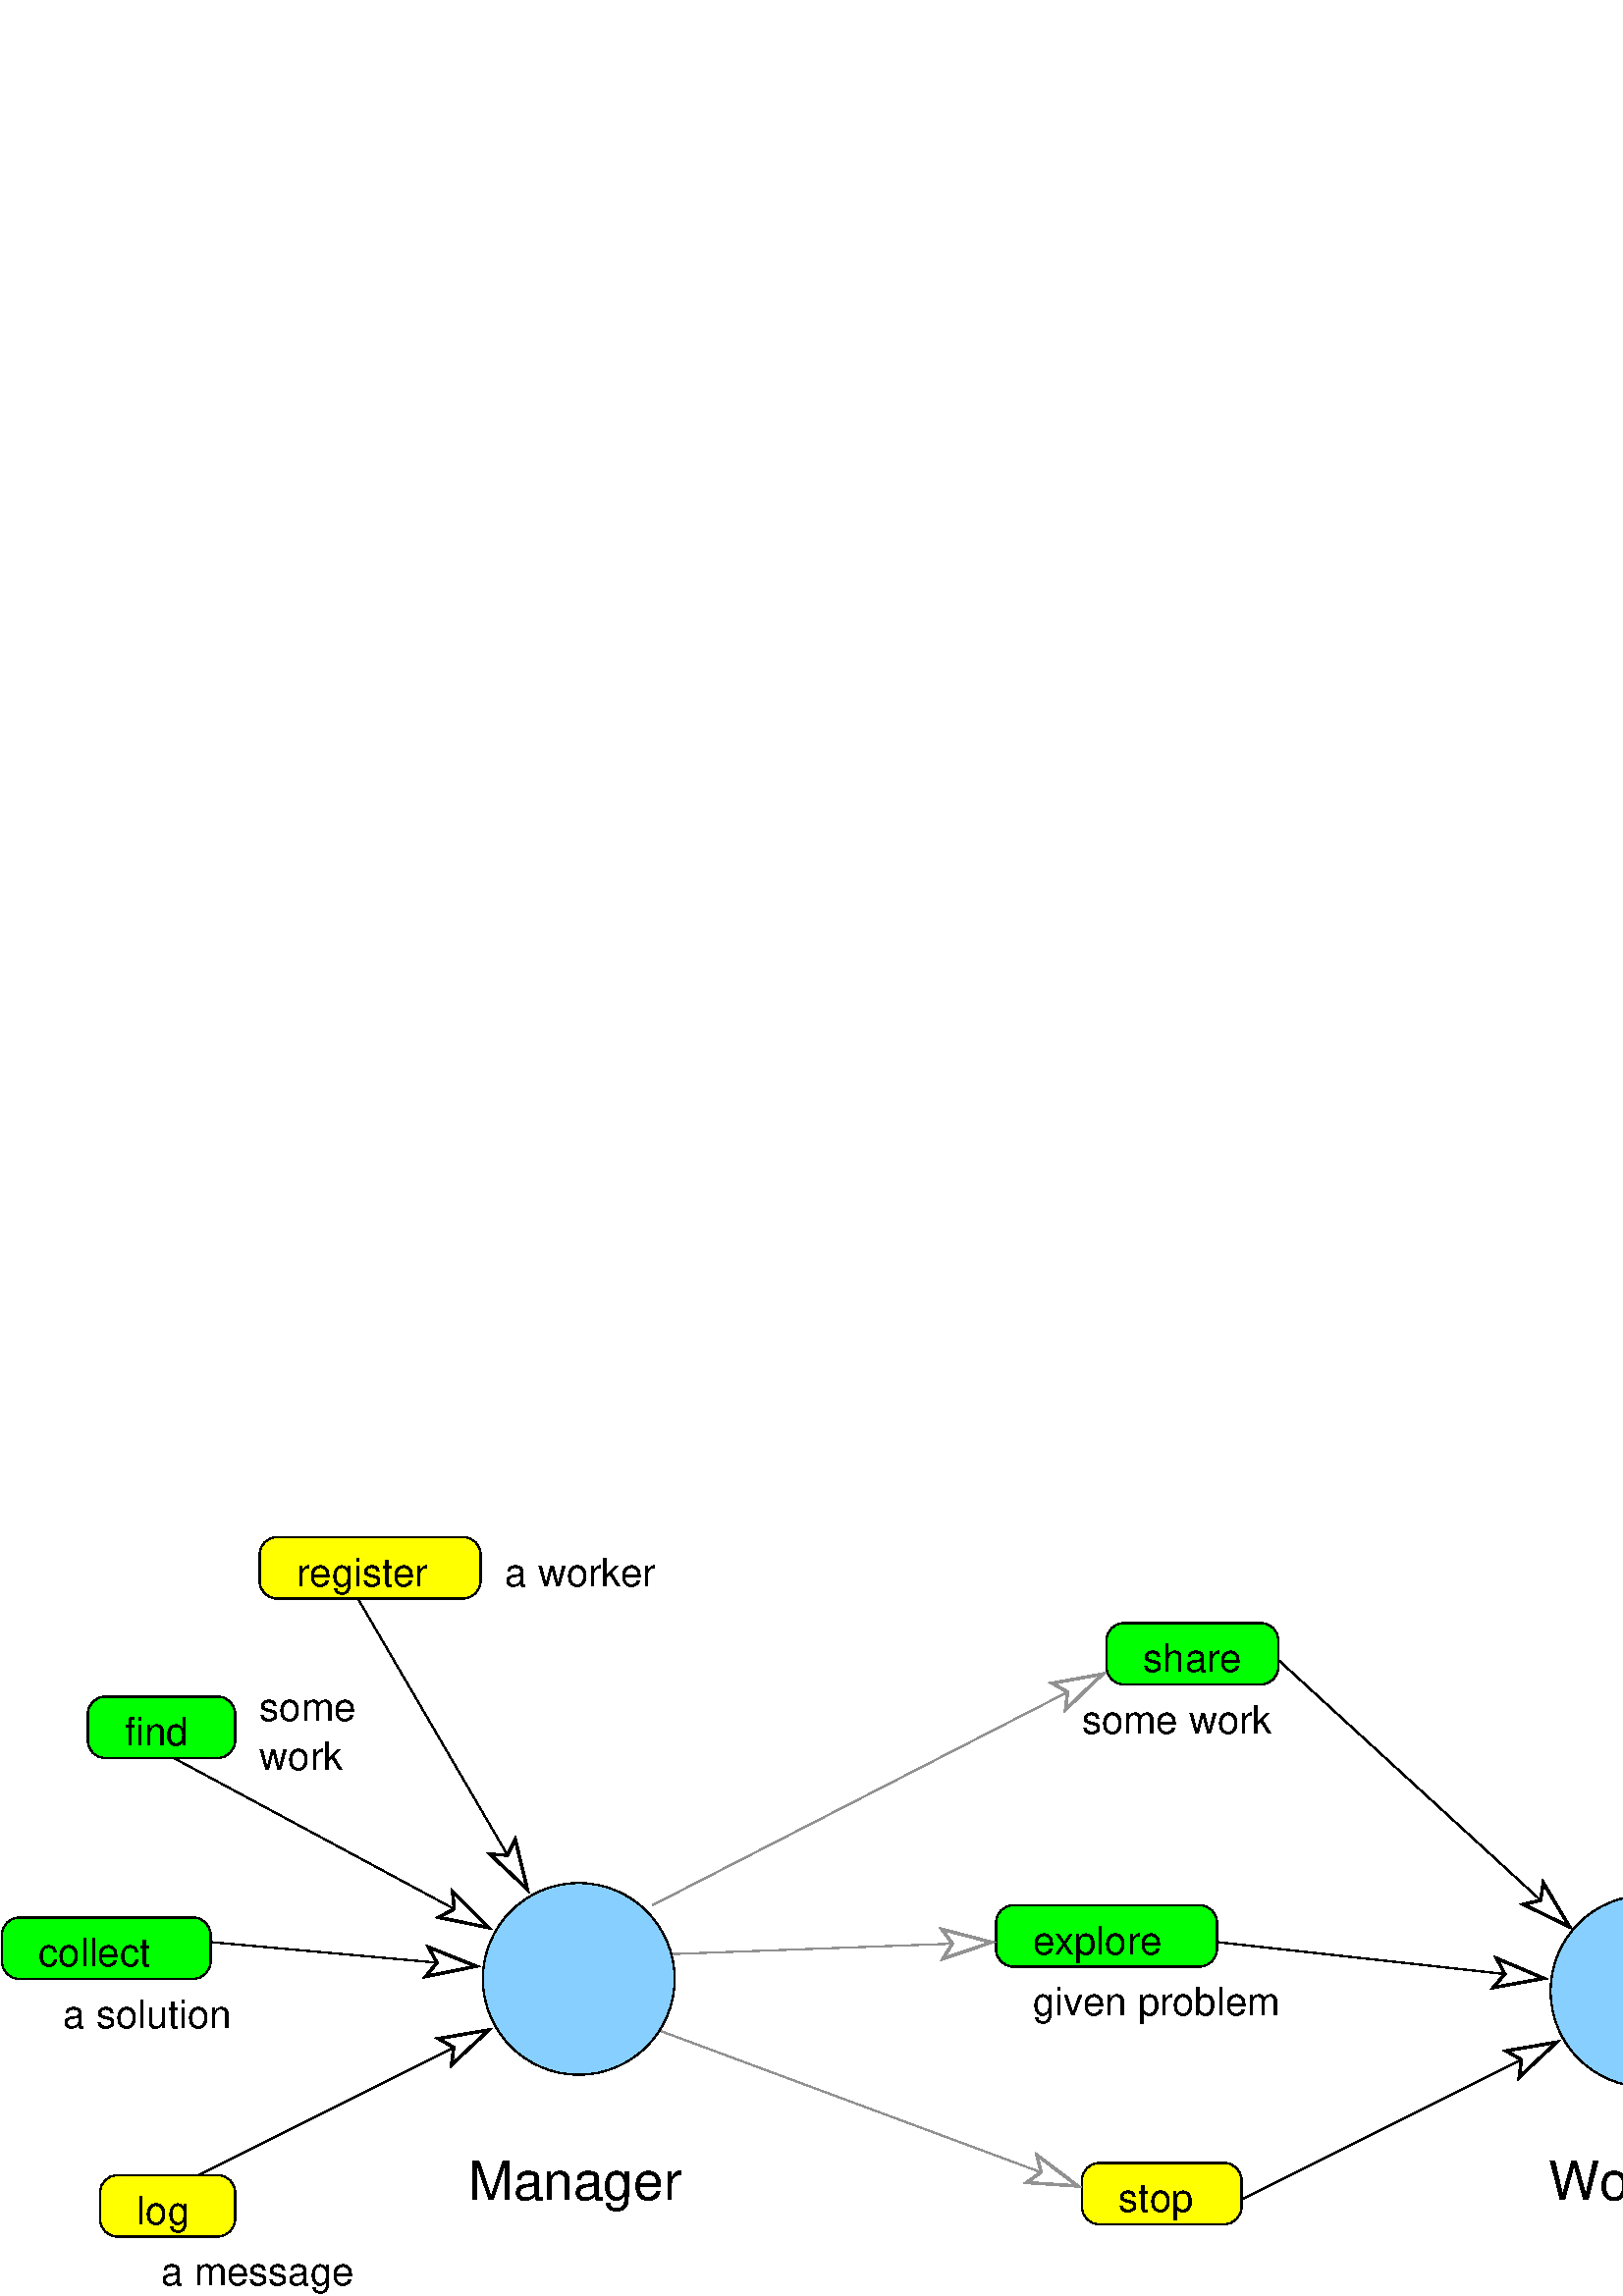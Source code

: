 %!PS-Adobe-2.0 EPSF-2.0
%%BoundingBox: 0 0 776 279
%%Magnification: 1.0
%%EndComments
/$F2psDict 200 dict def
$F2psDict begin
$F2psDict /mtrx matrix put
/col-1 {0 setgray} bind def
/col0 {0.000 0.000 0.000 srgb} bind def
/col1 {0.000 0.000 1.000 srgb} bind def
/col2 {0.000 1.000 0.000 srgb} bind def
/col3 {0.000 1.000 1.000 srgb} bind def
/col4 {1.000 0.000 0.000 srgb} bind def
/col5 {1.000 0.000 1.000 srgb} bind def
/col6 {1.000 1.000 0.000 srgb} bind def
/col7 {1.000 1.000 1.000 srgb} bind def
/col8 {0.000 0.000 0.560 srgb} bind def
/col9 {0.000 0.000 0.690 srgb} bind def
/col10 {0.000 0.000 0.820 srgb} bind def
/col11 {0.530 0.810 1.000 srgb} bind def
/col12 {0.000 0.560 0.000 srgb} bind def
/col13 {0.000 0.690 0.000 srgb} bind def
/col14 {0.000 0.820 0.000 srgb} bind def
/col15 {0.000 0.560 0.560 srgb} bind def
/col16 {0.000 0.690 0.690 srgb} bind def
/col17 {0.000 0.820 0.820 srgb} bind def
/col18 {0.560 0.000 0.000 srgb} bind def
/col19 {0.690 0.000 0.000 srgb} bind def
/col20 {0.820 0.000 0.000 srgb} bind def
/col21 {0.560 0.000 0.560 srgb} bind def
/col22 {0.690 0.000 0.690 srgb} bind def
/col23 {0.820 0.000 0.820 srgb} bind def
/col24 {0.500 0.190 0.000 srgb} bind def
/col25 {0.630 0.250 0.000 srgb} bind def
/col26 {0.750 0.380 0.000 srgb} bind def
/col27 {1.000 0.500 0.500 srgb} bind def
/col28 {1.000 0.630 0.630 srgb} bind def
/col29 {1.000 0.750 0.750 srgb} bind def
/col30 {1.000 0.880 0.880 srgb} bind def
/col31 {1.000 0.840 0.000 srgb} bind def
/col32 {0.574 0.574 0.574 srgb} bind def

end
save
newpath 0 279 moveto 0 0 lineto 776 0 lineto 776 279 lineto closepath clip newpath
-12.8 399.8 translate
1 -1 scale

/cp {closepath} bind def
/ef {eofill} bind def
/gr {grestore} bind def
/gs {gsave} bind def
/sa {save} bind def
/rs {restore} bind def
/l {lineto} bind def
/m {moveto} bind def
/rm {rmoveto} bind def
/n {newpath} bind def
/s {stroke} bind def
/sh {show} bind def
/slc {setlinecap} bind def
/slj {setlinejoin} bind def
/slw {setlinewidth} bind def
/srgb {setrgbcolor} bind def
/rot {rotate} bind def
/sc {scale} bind def
/sd {setdash} bind def
/ff {findfont} bind def
/sf {setfont} bind def
/scf {scalefont} bind def
/sw {stringwidth} bind def
/tr {translate} bind def
/tnt {dup dup currentrgbcolor
  4 -2 roll dup 1 exch sub 3 -1 roll mul add
  4 -2 roll dup 1 exch sub 3 -1 roll mul add
  4 -2 roll dup 1 exch sub 3 -1 roll mul add srgb}
  bind def
/shd {dup dup currentrgbcolor 4 -2 roll mul 4 -2 roll mul
  4 -2 roll mul srgb} bind def
 /DrawEllipse {
	/endangle exch def
	/startangle exch def
	/yrad exch def
	/xrad exch def
	/y exch def
	/x exch def
	/savematrix mtrx currentmatrix def
	x y tr xrad yrad sc 0 0 1 startangle endangle arc
	closepath
	savematrix setmatrix
	} def

/$F2psBegin {$F2psDict begin /$F2psEnteredState save def} def
/$F2psEnd {$F2psEnteredState restore end} def

$F2psBegin
10 setmiterlimit
0 slj 0 slc
 0.06 0.06 sc
%
% Fig objects follow
%
% 
% here starts figure with depth 52
% Polyline
7.500 slw
n 1905 2025 m 1800 2025 1800 2295 105 arcto 4 {pop} repeat
  1800 2400 3045 2400 105 arcto 4 {pop} repeat
  3150 2400 3150 2130 105 arcto 4 {pop} repeat
  3150 2025 1905 2025 105 arcto 4 {pop} repeat
 cp gs col6 1.00 shd ef gr gs col0 s gr 
/Helvetica ff 240.00 scf sf
3300 2325 m
gs 1 -1 sc (a worker) col0 sh gr
% Polyline
n 330 4350 m 225 4350 225 4620 105 arcto 4 {pop} repeat
  225 4725 1395 4725 105 arcto 4 {pop} repeat
  1500 4725 1500 4455 105 arcto 4 {pop} repeat
  1500 4350 330 4350 105 arcto 4 {pop} repeat
 cp gs col2 1.00 shd ef gr gs col0 s gr 
/Helvetica ff 240.00 scf sf
600 5025 m
gs 1 -1 sc (a solution) col0 sh gr
% Polyline
n 855 3000 m 750 3000 750 3270 105 arcto 4 {pop} repeat
  750 3375 1545 3375 105 arcto 4 {pop} repeat
  1650 3375 1650 3105 105 arcto 4 {pop} repeat
  1650 3000 855 3000 105 arcto 4 {pop} repeat
 cp gs col2 1.00 shd ef gr gs col0 s gr 
/Helvetica ff 240.00 scf sf
1800 3450 m
gs 1 -1 sc (work) col0 sh gr
/Helvetica ff 240.00 scf sf
1800 3150 m
gs 1 -1 sc (some) col0 sh gr
% Polyline
n 930 5925 m 825 5925 825 6195 105 arcto 4 {pop} repeat
  825 6300 1545 6300 105 arcto 4 {pop} repeat
  1650 6300 1650 6030 105 arcto 4 {pop} repeat
  1650 5925 930 5925 105 arcto 4 {pop} repeat
 cp gs col6 1.00 shd ef gr gs col0 s gr 
/Helvetica ff 240.00 scf sf
1200 6600 m
gs 1 -1 sc (a message) col0 sh gr
% Polyline
n 6930 5850 m 6825 5850 6825 6120 105 arcto 4 {pop} repeat
  6825 6225 7695 6225 105 arcto 4 {pop} repeat
  7800 6225 7800 5955 105 arcto 4 {pop} repeat
  7800 5850 6930 5850 105 arcto 4 {pop} repeat
 cp gs col6 1.00 shd ef gr gs col0 s gr 
/Helvetica ff 240.00 scf sf
7050 6150 m
gs 1 -1 sc (stop) col0 sh gr
% Polyline
n 6405 4275 m 6300 4275 6300 4545 105 arcto 4 {pop} repeat
  6300 4650 7545 4650 105 arcto 4 {pop} repeat
  7650 4650 7650 4380 105 arcto 4 {pop} repeat
  7650 4275 6405 4275 105 arcto 4 {pop} repeat
 cp gs col2 1.00 shd ef gr gs col0 s gr 
/Helvetica ff 240.00 scf sf
6525 4950 m
gs 1 -1 sc (given problem) col0 sh gr
/Helvetica ff 240.00 scf sf
6525 4575 m
gs 1 -1 sc (explore) col0 sh gr
% Polyline
n 11430 2025 m 11325 2025 11325 2295 105 arcto 4 {pop} repeat
  11325 2400 12570 2400 105 arcto 4 {pop} repeat
  12675 2400 12675 2130 105 arcto 4 {pop} repeat
  12675 2025 11430 2025 105 arcto 4 {pop} repeat
 cp gs col6 1.00 shd ef gr gs col0 s gr 
% Polyline
n 12030 3000 m 11925 3000 11925 3270 105 arcto 4 {pop} repeat
  11925 3375 12720 3375 105 arcto 4 {pop} repeat
  12825 3375 12825 3105 105 arcto 4 {pop} repeat
  12825 3000 12030 3000 105 arcto 4 {pop} repeat
 cp gs col2 1.00 shd ef gr gs col0 s gr 
% Polyline
n 11955 4350 m 11850 4350 11850 4620 105 arcto 4 {pop} repeat
  11850 4725 13020 4725 105 arcto 4 {pop} repeat
  13125 4725 13125 4455 105 arcto 4 {pop} repeat
  13125 4350 11955 4350 105 arcto 4 {pop} repeat
 cp gs col2 1.00 shd ef gr gs col0 s gr 
% Polyline
n 12105 5775 m 12000 5775 12000 6045 105 arcto 4 {pop} repeat
  12000 6150 12720 6150 105 arcto 4 {pop} repeat
  12825 6150 12825 5880 105 arcto 4 {pop} repeat
  12825 5775 12105 5775 105 arcto 4 {pop} repeat
 cp gs col6 1.00 shd ef gr gs col0 s gr 
% Polyline
gs  clippath
9775 4501 m 9896 4368 l 9644 4137 l 9805 4407 l 9523 4270 l cp
eoclip
n 8025 2775 m
 9825 4425 l gs col6 1.00 shd ef gr gs col0 s gr gr

% arrowhead
15.000 slw
n 9523 4270 m 9805 4407 l 9644 4137 l 9628 4244 l 9523 4270 l 
 cp gs col7 1.00 shd ef gr  col0 s
% Polyline
7.500 slw
gs  clippath
9679 4816 m 9699 4637 l 9359 4599 l 9648 4722 l 9339 4778 l cp
eoclip
n 7650 4500 m
 9675 4725 l gs col6 1.00 shd ef gr gs col0 s gr gr

% arrowhead
15.000 slw
n 9339 4778 m 9648 4722 l 9359 4599 l 9409 4695 l 9339 4778 l 
 cp gs col7 1.00 shd ef gr  col0 s
% Polyline
7.500 slw
gs  clippath
9803 5173 m 9723 5012 l 9417 5165 l 9726 5112 l 9497 5326 l cp
eoclip
n 7800 6075 m
 9750 5100 l gs col6 1.00 shd ef gr gs col0 s gr gr

% arrowhead
15.000 slw
n 9497 5326 m 9726 5112 l 9417 5165 l 9511 5219 l 9497 5326 l 
 cp gs col7 1.00 shd ef gr  col0 s
% Polyline
7.500 slw
gs  clippath
6807 6089 m 6870 5920 l 6550 5802 l 6800 5991 l 6487 5970 l cp
eoclip
n 4200 5025 m
 6825 6000 l gs col6 1.00 shd ef gr gs col32 s gr gr

% arrowhead
15.000 slw
n 6487 5970 m 6800 5991 l 6550 5802 l 6575 5907 l 6487 5970 l 
 cp gs col7 1.00 shd ef gr  col32 s
% Polyline
7.500 slw
gs  clippath
6318 4589 m 6311 4409 l 5969 4422 l 6273 4501 l 5976 4602 l cp
eoclip
n 4275 4575 m
 6300 4500 l gs col6 1.00 shd ef gr gs col32 s gr gr

% arrowhead
15.000 slw
n 5976 4602 m 6273 4501 l 5969 4422 l 6033 4509 l 5976 4602 l 
 cp gs col7 1.00 shd ef gr  col32 s
% Polyline
7.500 slw
gs  clippath
7029 2923 m 6947 2763 l 6643 2918 l 6951 2862 l 6725 3079 l cp
eoclip
n 4200 4275 m
 6975 2850 l gs col6 1.00 shd ef gr gs col32 s gr gr

% arrowhead
15.000 slw
n 6725 3079 m 6951 2862 l 6643 2918 l 6737 2971 l 6725 3079 l 
 cp gs col7 1.00 shd ef gr  col32 s
% Polyline
7.500 slw
gs  clippath
11784 2433 m 11630 2340 l 11454 2633 l 11686 2423 l 11608 2726 l cp
eoclip
n 10575 4275 m
 11700 2400 l gs col6 1.00 shd ef gr gs col32 s gr gr

% arrowhead
15.000 slw
n 11608 2726 m 11686 2423 l 11454 2633 l 11562 2628 l 11608 2726 l 
 cp gs col7 1.00 shd ef gr  col32 s
% Polyline
7.500 slw
gs  clippath
12004 3268 m 11863 3157 l 11651 3425 l 11908 3246 l 11792 3537 l cp
eoclip
n 10800 4650 m
 11925 3225 l gs col6 1.00 shd ef gr gs col32 s gr gr

% arrowhead
15.000 slw
n 11792 3537 m 11908 3246 l 11651 3425 l 11759 3434 l 11792 3537 l 
 cp gs col7 1.00 shd ef gr  col32 s
% Polyline
7.500 slw
gs  clippath
11903 4573 m 11823 4412 l 11517 4565 l 11826 4512 l 11597 4726 l cp
eoclip
n 10800 5025 m
 11850 4500 l gs col6 1.00 shd ef gr gs col32 s gr gr

% arrowhead
15.000 slw
n 11597 4726 m 11826 4512 l 11517 4565 l 11611 4619 l 11597 4726 l 
 cp gs col7 1.00 shd ef gr  col32 s
% Polyline
7.500 slw
n 7080 2550 m 6975 2550 6975 2820 105 arcto 4 {pop} repeat
  6975 2925 7920 2925 105 arcto 4 {pop} repeat
  8025 2925 8025 2655 105 arcto 4 {pop} repeat
  8025 2550 7080 2550 105 arcto 4 {pop} repeat
 cp gs col2 1.00 shd ef gr gs col0 s gr 
% Polyline
gs  clippath
11973 6012 m 12053 5851 l 11747 5698 l 11976 5913 l 11667 5859 l cp
eoclip
n 10650 5250 m
 12000 5925 l gs col6 1.00 shd ef gr gs col32 s gr gr

% arrowhead
15.000 slw
n 11667 5859 m 11976 5913 l 11747 5698 l 11761 5805 l 11667 5859 l 
 cp gs col7 1.00 shd ef gr  col32 s
/Helvetica ff 240.00 scf sf
7200 2850 m
gs 1 -1 sc (share) col0 sh gr
/Helvetica ff 240.00 scf sf
6825 3225 m
gs 1 -1 sc (some work) col0 sh gr
% here ends figure;
% 
% here starts figure with depth 50
% Ellipse
7.500 slw
n 3750 4725 586 586 0 360 DrawEllipse gs col11 1.00 shd ef gr gs col0 s gr

/Helvetica ff 330.00 scf sf
3075 6075 m
gs 1 -1 sc (Manager) col0 sh gr
/Helvetica ff 240.00 scf sf
2025 2325 m
gs 1 -1 sc (register) col0 sh gr
/Helvetica ff 240.00 scf sf
450 4650 m
gs 1 -1 sc (collect) col0 sh gr
/Helvetica ff 240.00 scf sf
975 3300 m
gs 1 -1 sc (find) col0 sh gr
/Helvetica ff 240.00 scf sf
1050 6225 m
gs 1 -1 sc (log) col0 sh gr
% Ellipse
n 10275 4800 586 586 0 360 DrawEllipse gs col11 1.00 shd ef gr gs col0 s gr

/Helvetica ff 330.00 scf sf
9675 6075 m
gs 1 -1 sc (Worker) col0 sh gr
/Helvetica ff 240.00 scf sf
11550 2325 m
gs 1 -1 sc (register) col0 sh gr
/Helvetica ff 240.00 scf sf
12150 3300 m
gs 1 -1 sc (find) col0 sh gr
/Helvetica ff 240.00 scf sf
12075 4650 m
gs 1 -1 sc (collect) col0 sh gr
/Helvetica ff 240.00 scf sf
12225 6075 m
gs 1 -1 sc (log) col0 sh gr
% Polyline
gs  clippath
3195 4511 m 3280 4352 l 2979 4190 l 3201 4412 l 2894 4349 l cp
eoclip
n 1275 3375 m
 3225 4425 l gs col6 1.00 shd ef gr gs col0 s gr gr

% arrowhead
15.000 slw
n 2894 4349 m 3201 4412 l 2979 4190 l 2989 4298 l 2894 4349 l 
 cp gs col7 1.00 shd ef gr  col0 s
% Polyline
7.500 slw
gs  clippath
3379 4258 m 3535 4167 l 3362 3872 l 3436 4177 l 3207 3963 l cp
eoclip
n 2400 2400 m
 3450 4200 l gs col6 1.00 shd ef gr gs col0 s gr gr

% arrowhead
15.000 slw
n 3207 3963 m 3436 4177 l 3362 3872 l 3315 3969 l 3207 3963 l 
 cp gs col7 1.00 shd ef gr  col0 s
% Polyline
7.500 slw
gs  clippath
3156 4740 m 3173 4561 l 2832 4531 l 3123 4648 l 2816 4710 l cp
eoclip
n 1500 4500 m
 3150 4650 l gs col6 1.00 shd ef gr gs col0 s gr gr

% arrowhead
15.000 slw
n 2816 4710 m 3123 4648 l 2832 4531 l 2883 4626 l 2816 4710 l 
 cp gs col7 1.00 shd ef gr  col0 s
% Polyline
7.500 slw
gs  clippath
3278 5098 m 3198 4937 l 2892 5090 l 3201 5037 l 2972 5251 l cp
eoclip
n 1425 5925 m
 3225 5025 l gs col6 1.00 shd ef gr gs col0 s gr gr

% arrowhead
15.000 slw
n 2972 5251 m 3201 5037 l 2892 5090 l 2986 5144 l 2972 5251 l 
 cp gs col7 1.00 shd ef gr  col0 s
% here ends figure;
$F2psEnd
rs
showpage
